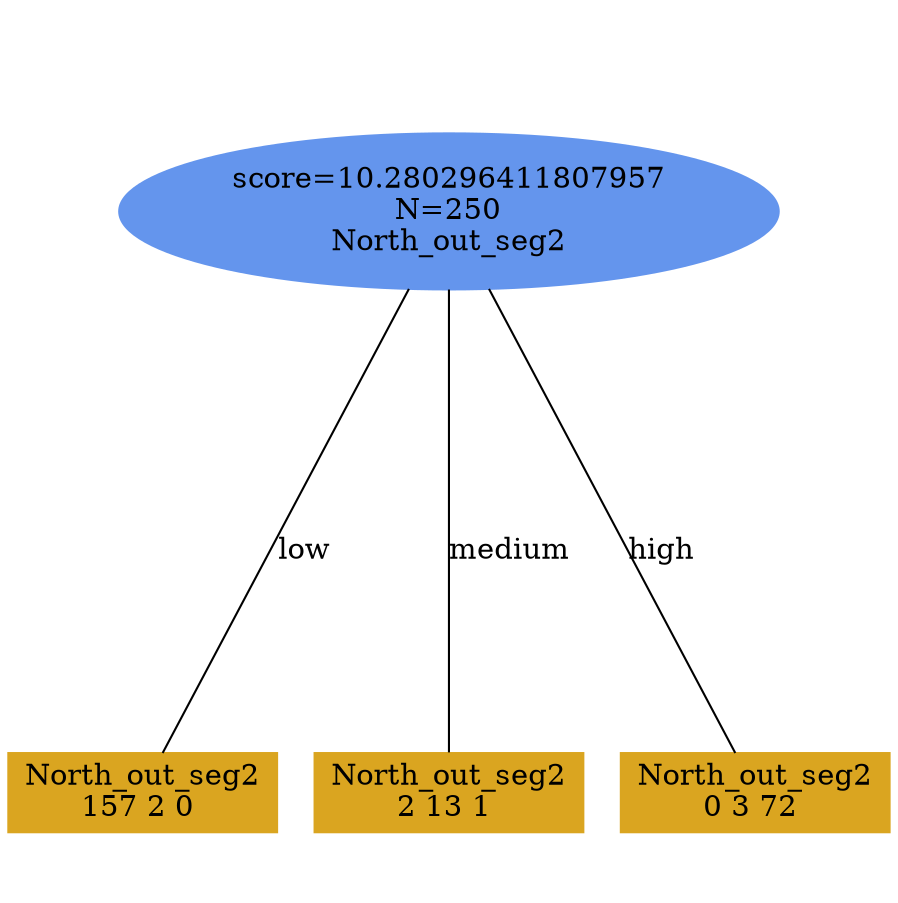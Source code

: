 digraph "DD" {
size = "7.5,10"
ratio=1.0;
center = true;
edge [dir = none];
{ rank = same; node [shape=ellipse, style=filled, color=cornflowerblue];"4930" [label="score=10.280296411807957\nN=250\nNorth_out_seg2"];}
{ rank = same; node [shape=box, style=filled, color=goldenrod];"4931" [label="North_out_seg2\n157 2 0 "];}
{ rank = same; node [shape=box, style=filled, color=goldenrod];"4932" [label="North_out_seg2\n2 13 1 "];}
{ rank = same; node [shape=box, style=filled, color=goldenrod];"4933" [label="North_out_seg2\n0 3 72 "];}
"4930" -> "4931" [label = "low"];
"4930" -> "4932" [label = "medium"];
"4930" -> "4933" [label = "high"];

}